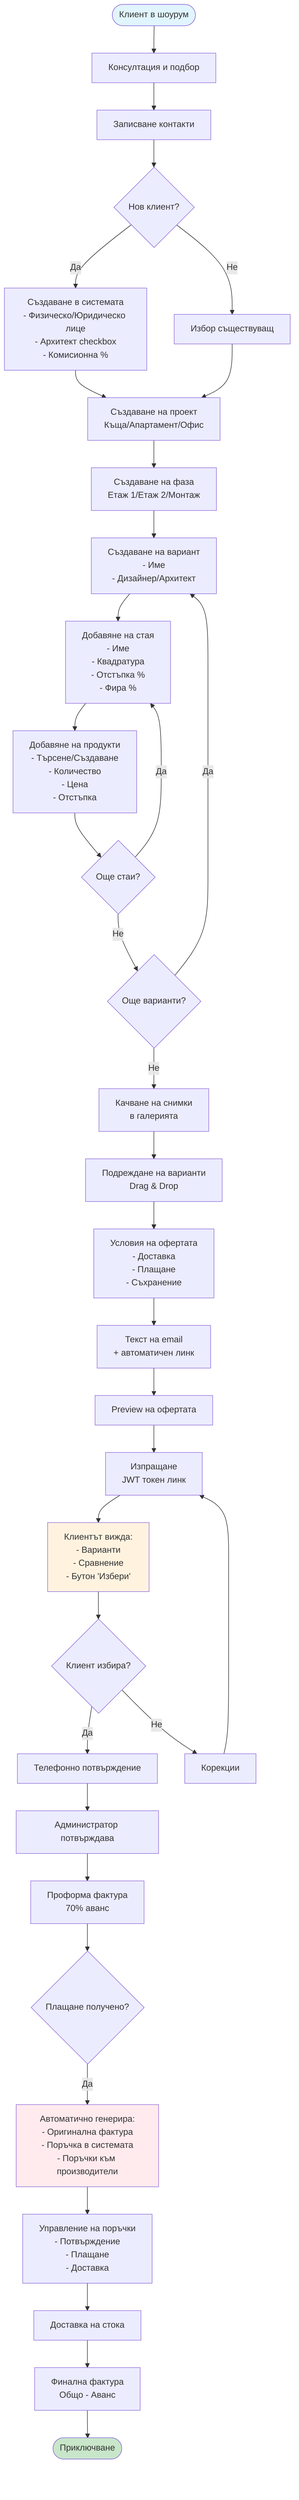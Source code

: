 graph TB
    Start([Клиент в шоурум]) --> Consult[Консултация и подбор]
    Consult --> ClientInfo[Записване контакти]
    
    ClientInfo --> CreateClient{Нов клиент?}
    CreateClient -->|Да| NewClient[Създаване в системата<br/>- Физическо/Юридическо лице<br/>- Архитект checkbox<br/>- Комисионна %]
    CreateClient -->|Не| ExistingClient[Избор съществуващ]
    
    NewClient --> CreateProject
    ExistingClient --> CreateProject[Създаване на проект<br/>Къща/Апартамент/Офис]
    
    CreateProject --> CreatePhase[Създаване на фаза<br/>Етаж 1/Етаж 2/Монтаж]
    
    CreatePhase --> CreateVariant[Създаване на вариант<br/>- Име<br/>- Дизайнер/Архитект]
    
    CreateVariant --> AddRoom[Добавяне на стая<br/>- Име<br/>- Квадратура<br/>- Отстъпка %<br/>- Фира %]
    
    AddRoom --> AddProducts[Добавяне на продукти<br/>- Търсене/Създаване<br/>- Количество<br/>- Цена<br/>- Отстъпка]
    
    AddProducts --> MoreRooms{Още стаи?}
    MoreRooms -->|Да| AddRoom
    MoreRooms -->|Не| MoreVariants{Още варианти?}
    
    MoreVariants -->|Да| CreateVariant
    MoreVariants -->|Не| UploadPhotos[Качване на снимки<br/>в галерията]
    
    UploadPhotos --> OrderVariants[Подреждане на варианти<br/>Drag & Drop]
    
    OrderVariants --> SetConditions[Условия на офертата<br/>- Доставка<br/>- Плащане<br/>- Съхранение]
    
    SetConditions --> EmailText[Текст на email<br/>+ автоматичен линк]
    
    EmailText --> Preview[Preview на офертата]
    
    Preview --> Send[Изпращане<br/>JWT токен линк]
    
    Send --> ClientView[Клиентът вижда:<br/>- Варианти<br/>- Сравнение<br/>- Бутон 'Избери']
    
    ClientView --> ClientSelect{Клиент избира?}
    ClientSelect -->|Да| PhoneConfirm[Телефонно потвърждение]
    ClientSelect -->|Не| Corrections[Корекции]
    
    Corrections --> Send
    
    PhoneConfirm --> AdminConfirm[Администратор потвърждава]
    
    AdminConfirm --> Proforma[Проформа фактура<br/>70% аванс]
    
    Proforma --> Payment{Плащане получено?}
    Payment -->|Да| GenerateOrders[Автоматично генерира:<br/>- Оригинална фактура<br/>- Поръчка в системата<br/>- Поръчки към производители]
    
    GenerateOrders --> OrderManagement[Управление на поръчки<br/>- Потвърждение<br/>- Плащане<br/>- Доставка]
    
    OrderManagement --> Delivery[Доставка на стока]
    
    Delivery --> FinalInvoice[Финална фактура<br/>Общо - Аванс]
    
    FinalInvoice --> End([Приключване])
    
    style Start fill:#e1f5fe
    style End fill:#c8e6c9
    style ClientView fill:#fff3e0
    style GenerateOrders fill:#ffebee